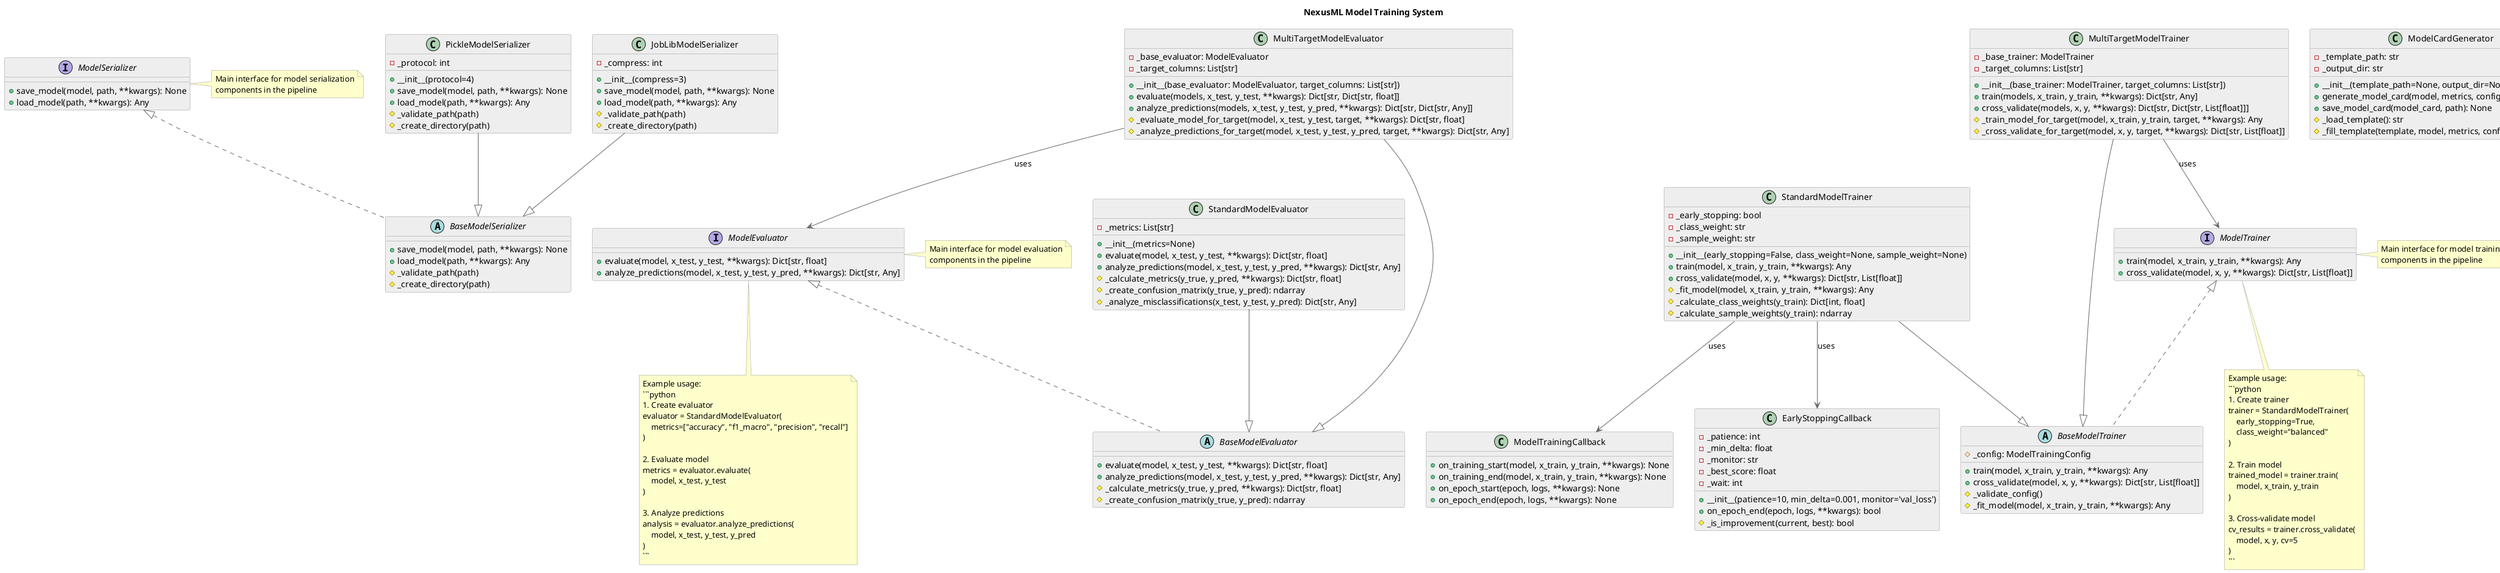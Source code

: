 @startuml "NexusML Model Training System"

' Style definitions
skinparam componentStyle uml2
skinparam backgroundColor white
skinparam ArrowColor #666666
skinparam ClassBorderColor #999999
skinparam ClassBackgroundColor #EEEEEE
skinparam NoteBackgroundColor #FFFFCC
skinparam NoteBorderColor #999999

' Title
title NexusML Model Training System

' Interfaces
interface "ModelTrainer" as IModelTrainer {
  + train(model, x_train, y_train, **kwargs): Any
  + cross_validate(model, x, y, **kwargs): Dict[str, List[float]]
}

interface "ModelEvaluator" as IModelEvaluator {
  + evaluate(model, x_test, y_test, **kwargs): Dict[str, float]
  + analyze_predictions(model, x_test, y_test, y_pred, **kwargs): Dict[str, Any]
}

interface "ModelSerializer" as IModelSerializer {
  + save_model(model, path, **kwargs): None
  + load_model(path, **kwargs): Any
}

' Base classes
abstract class BaseModelTrainer {
  # _config: ModelTrainingConfig
  + train(model, x_train, y_train, **kwargs): Any
  + cross_validate(model, x, y, **kwargs): Dict[str, List[float]]
  # _validate_config()
  # _fit_model(model, x_train, y_train, **kwargs): Any
}

abstract class BaseModelEvaluator {
  + evaluate(model, x_test, y_test, **kwargs): Dict[str, float]
  + analyze_predictions(model, x_test, y_test, y_pred, **kwargs): Dict[str, Any]
  # _calculate_metrics(y_true, y_pred, **kwargs): Dict[str, float]
  # _create_confusion_matrix(y_true, y_pred): ndarray
}

abstract class BaseModelSerializer {
  + save_model(model, path, **kwargs): None
  + load_model(path, **kwargs): Any
  # _validate_path(path)
  # _create_directory(path)
}

' Concrete implementations
class StandardModelTrainer {
  - _early_stopping: bool
  - _class_weight: str
  - _sample_weight: str
  + __init__(early_stopping=False, class_weight=None, sample_weight=None)
  + train(model, x_train, y_train, **kwargs): Any
  + cross_validate(model, x, y, **kwargs): Dict[str, List[float]]
  # _fit_model(model, x_train, y_train, **kwargs): Any
  # _calculate_class_weights(y_train): Dict[int, float]
  # _calculate_sample_weights(y_train): ndarray
}

class MultiTargetModelTrainer {
  - _base_trainer: ModelTrainer
  - _target_columns: List[str]
  + __init__(base_trainer: ModelTrainer, target_columns: List[str])
  + train(models, x_train, y_train, **kwargs): Dict[str, Any]
  + cross_validate(models, x, y, **kwargs): Dict[str, Dict[str, List[float]]]
  # _train_model_for_target(model, x_train, y_train, target, **kwargs): Any
  # _cross_validate_for_target(model, x, y, target, **kwargs): Dict[str, List[float]]
}

class StandardModelEvaluator {
  - _metrics: List[str]
  + __init__(metrics=None)
  + evaluate(model, x_test, y_test, **kwargs): Dict[str, float]
  + analyze_predictions(model, x_test, y_test, y_pred, **kwargs): Dict[str, Any]
  # _calculate_metrics(y_true, y_pred, **kwargs): Dict[str, float]
  # _create_confusion_matrix(y_true, y_pred): ndarray
  # _analyze_misclassifications(x_test, y_test, y_pred): Dict[str, Any]
}

class MultiTargetModelEvaluator {
  - _base_evaluator: ModelEvaluator
  - _target_columns: List[str]
  + __init__(base_evaluator: ModelEvaluator, target_columns: List[str])
  + evaluate(models, x_test, y_test, **kwargs): Dict[str, Dict[str, float]]
  + analyze_predictions(models, x_test, y_test, y_pred, **kwargs): Dict[str, Dict[str, Any]]
  # _evaluate_model_for_target(model, x_test, y_test, target, **kwargs): Dict[str, float]
  # _analyze_predictions_for_target(model, x_test, y_test, y_pred, target, **kwargs): Dict[str, Any]
}

class PickleModelSerializer {
  - _protocol: int
  + __init__(protocol=4)
  + save_model(model, path, **kwargs): None
  + load_model(path, **kwargs): Any
  # _validate_path(path)
  # _create_directory(path)
}

class JobLibModelSerializer {
  - _compress: int
  + __init__(compress=3)
  + save_model(model, path, **kwargs): None
  + load_model(path, **kwargs): Any
  # _validate_path(path)
  # _create_directory(path)
}

' Helper classes
class ModelTrainingCallback {
  + on_training_start(model, x_train, y_train, **kwargs): None
  + on_training_end(model, x_train, y_train, **kwargs): None
  + on_epoch_start(epoch, logs, **kwargs): None
  + on_epoch_end(epoch, logs, **kwargs): None
}

class EarlyStoppingCallback {
  - _patience: int
  - _min_delta: float
  - _monitor: str
  - _best_score: float
  - _wait: int
  + __init__(patience=10, min_delta=0.001, monitor='val_loss')
  + on_epoch_end(epoch, logs, **kwargs): bool
  # _is_improvement(current, best): bool
}

class ModelCardGenerator {
  - _template_path: str
  - _output_dir: str
  + __init__(template_path=None, output_dir=None)
  + generate_model_card(model, metrics, config, **kwargs): str
  + save_model_card(model_card, path): None
  # _load_template(): str
  # _fill_template(template, model, metrics, config, **kwargs): str
}

' Relationships
BaseModelTrainer .up.|> IModelTrainer
StandardModelTrainer --|> BaseModelTrainer
MultiTargetModelTrainer --|> BaseModelTrainer

BaseModelEvaluator .up.|> IModelEvaluator
StandardModelEvaluator --|> BaseModelEvaluator
MultiTargetModelEvaluator --|> BaseModelEvaluator

BaseModelSerializer .up.|> IModelSerializer
PickleModelSerializer --|> BaseModelSerializer
JobLibModelSerializer --|> BaseModelSerializer

MultiTargetModelTrainer --> IModelTrainer : uses
MultiTargetModelEvaluator --> IModelEvaluator : uses

StandardModelTrainer --> ModelTrainingCallback : uses
StandardModelTrainer --> EarlyStoppingCallback : uses

' Notes
note right of IModelTrainer
  Main interface for model training
  components in the pipeline
end note

note right of IModelEvaluator
  Main interface for model evaluation
  components in the pipeline
end note

note right of IModelSerializer
  Main interface for model serialization
  components in the pipeline
end note

note right of ModelCardGenerator
  Generates model cards for
  model documentation and governance
end note

' Example usage
note bottom of IModelTrainer
Example usage:
```python
# Create trainer
trainer = StandardModelTrainer(
    early_stopping=True,
    class_weight="balanced"
)

# Train model
trained_model = trainer.train(
    model, x_train, y_train
)

# Cross-validate model
cv_results = trainer.cross_validate(
    model, x, y, cv=5
)
```
end note

note bottom of IModelEvaluator
Example usage:
```python
# Create evaluator
evaluator = StandardModelEvaluator(
    metrics=["accuracy", "f1_macro", "precision", "recall"]
)

# Evaluate model
metrics = evaluator.evaluate(
    model, x_test, y_test
)

# Analyze predictions
analysis = evaluator.analyze_predictions(
    model, x_test, y_test, y_pred
)
```
end note

@enduml